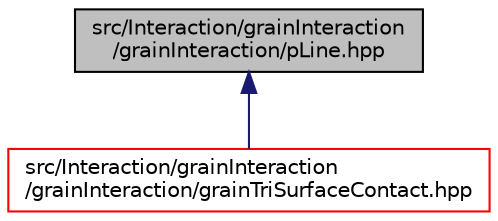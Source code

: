 digraph "src/Interaction/grainInteraction/grainInteraction/pLine.hpp"
{
 // LATEX_PDF_SIZE
  edge [fontname="Helvetica",fontsize="10",labelfontname="Helvetica",labelfontsize="10"];
  node [fontname="Helvetica",fontsize="10",shape=record];
  Node1 [label="src/Interaction/grainInteraction\l/grainInteraction/pLine.hpp",height=0.2,width=0.4,color="black", fillcolor="grey75", style="filled", fontcolor="black",tooltip=" "];
  Node1 -> Node2 [dir="back",color="midnightblue",fontsize="10",style="solid",fontname="Helvetica"];
  Node2 [label="src/Interaction/grainInteraction\l/grainInteraction/grainTriSurfaceContact.hpp",height=0.2,width=0.4,color="red", fillcolor="white", style="filled",URL="$grainTriSurfaceContact_8hpp.html",tooltip=" "];
}
